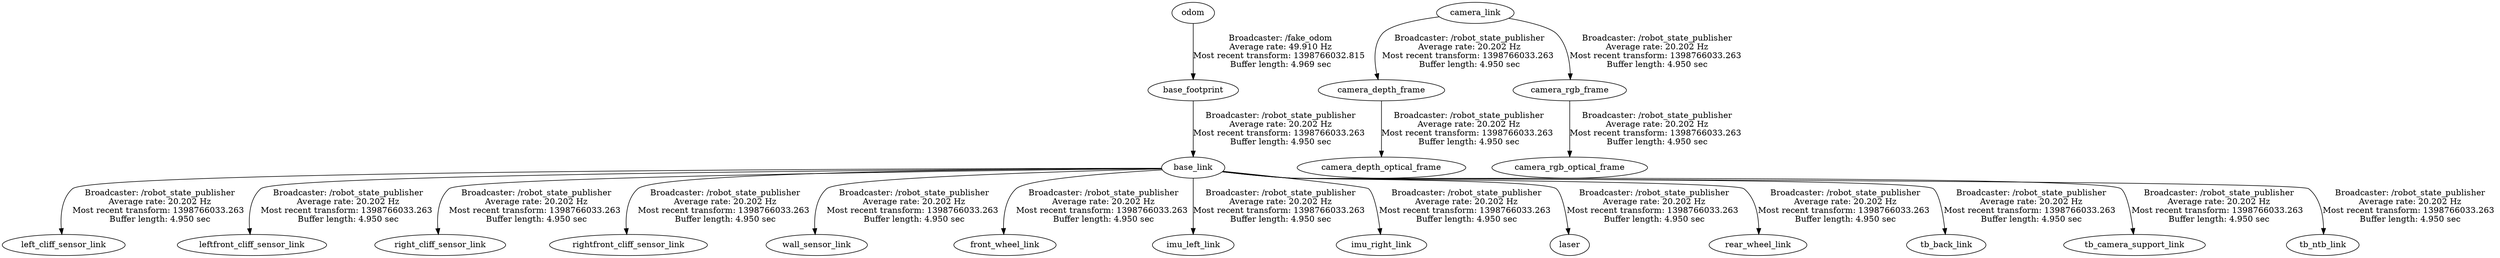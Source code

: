 digraph G {
"base_footprint" -> "base_link"[label="Broadcaster: /robot_state_publisher\nAverage rate: 20.202 Hz\nMost recent transform: 1398766033.263 \nBuffer length: 4.950 sec\n"];
"odom" -> "base_footprint"[label="Broadcaster: /fake_odom\nAverage rate: 49.910 Hz\nMost recent transform: 1398766032.815 \nBuffer length: 4.969 sec\n"];
"base_link" -> "left_cliff_sensor_link"[label="Broadcaster: /robot_state_publisher\nAverage rate: 20.202 Hz\nMost recent transform: 1398766033.263 \nBuffer length: 4.950 sec\n"];
"base_link" -> "leftfront_cliff_sensor_link"[label="Broadcaster: /robot_state_publisher\nAverage rate: 20.202 Hz\nMost recent transform: 1398766033.263 \nBuffer length: 4.950 sec\n"];
"base_link" -> "right_cliff_sensor_link"[label="Broadcaster: /robot_state_publisher\nAverage rate: 20.202 Hz\nMost recent transform: 1398766033.263 \nBuffer length: 4.950 sec\n"];
"base_link" -> "rightfront_cliff_sensor_link"[label="Broadcaster: /robot_state_publisher\nAverage rate: 20.202 Hz\nMost recent transform: 1398766033.263 \nBuffer length: 4.950 sec\n"];
"base_link" -> "wall_sensor_link"[label="Broadcaster: /robot_state_publisher\nAverage rate: 20.202 Hz\nMost recent transform: 1398766033.263 \nBuffer length: 4.950 sec\n"];
"camera_link" -> "camera_depth_frame"[label="Broadcaster: /robot_state_publisher\nAverage rate: 20.202 Hz\nMost recent transform: 1398766033.263 \nBuffer length: 4.950 sec\n"];
"camera_depth_frame" -> "camera_depth_optical_frame"[label="Broadcaster: /robot_state_publisher\nAverage rate: 20.202 Hz\nMost recent transform: 1398766033.263 \nBuffer length: 4.950 sec\n"];
"camera_link" -> "camera_rgb_frame"[label="Broadcaster: /robot_state_publisher\nAverage rate: 20.202 Hz\nMost recent transform: 1398766033.263 \nBuffer length: 4.950 sec\n"];
"camera_rgb_frame" -> "camera_rgb_optical_frame"[label="Broadcaster: /robot_state_publisher\nAverage rate: 20.202 Hz\nMost recent transform: 1398766033.263 \nBuffer length: 4.950 sec\n"];
"base_link" -> "front_wheel_link"[label="Broadcaster: /robot_state_publisher\nAverage rate: 20.202 Hz\nMost recent transform: 1398766033.263 \nBuffer length: 4.950 sec\n"];
"base_link" -> "imu_left_link"[label="Broadcaster: /robot_state_publisher\nAverage rate: 20.202 Hz\nMost recent transform: 1398766033.263 \nBuffer length: 4.950 sec\n"];
"base_link" -> "imu_right_link"[label="Broadcaster: /robot_state_publisher\nAverage rate: 20.202 Hz\nMost recent transform: 1398766033.263 \nBuffer length: 4.950 sec\n"];
"base_link" -> "laser"[label="Broadcaster: /robot_state_publisher\nAverage rate: 20.202 Hz\nMost recent transform: 1398766033.263 \nBuffer length: 4.950 sec\n"];
"base_link" -> "rear_wheel_link"[label="Broadcaster: /robot_state_publisher\nAverage rate: 20.202 Hz\nMost recent transform: 1398766033.263 \nBuffer length: 4.950 sec\n"];
"base_link" -> "tb_back_link"[label="Broadcaster: /robot_state_publisher\nAverage rate: 20.202 Hz\nMost recent transform: 1398766033.263 \nBuffer length: 4.950 sec\n"];
"base_link" -> "tb_camera_support_link"[label="Broadcaster: /robot_state_publisher\nAverage rate: 20.202 Hz\nMost recent transform: 1398766033.263 \nBuffer length: 4.950 sec\n"];
"base_link" -> "tb_ntb_link"[label="Broadcaster: /robot_state_publisher\nAverage rate: 20.202 Hz\nMost recent transform: 1398766033.263 \nBuffer length: 4.950 sec\n"];
}